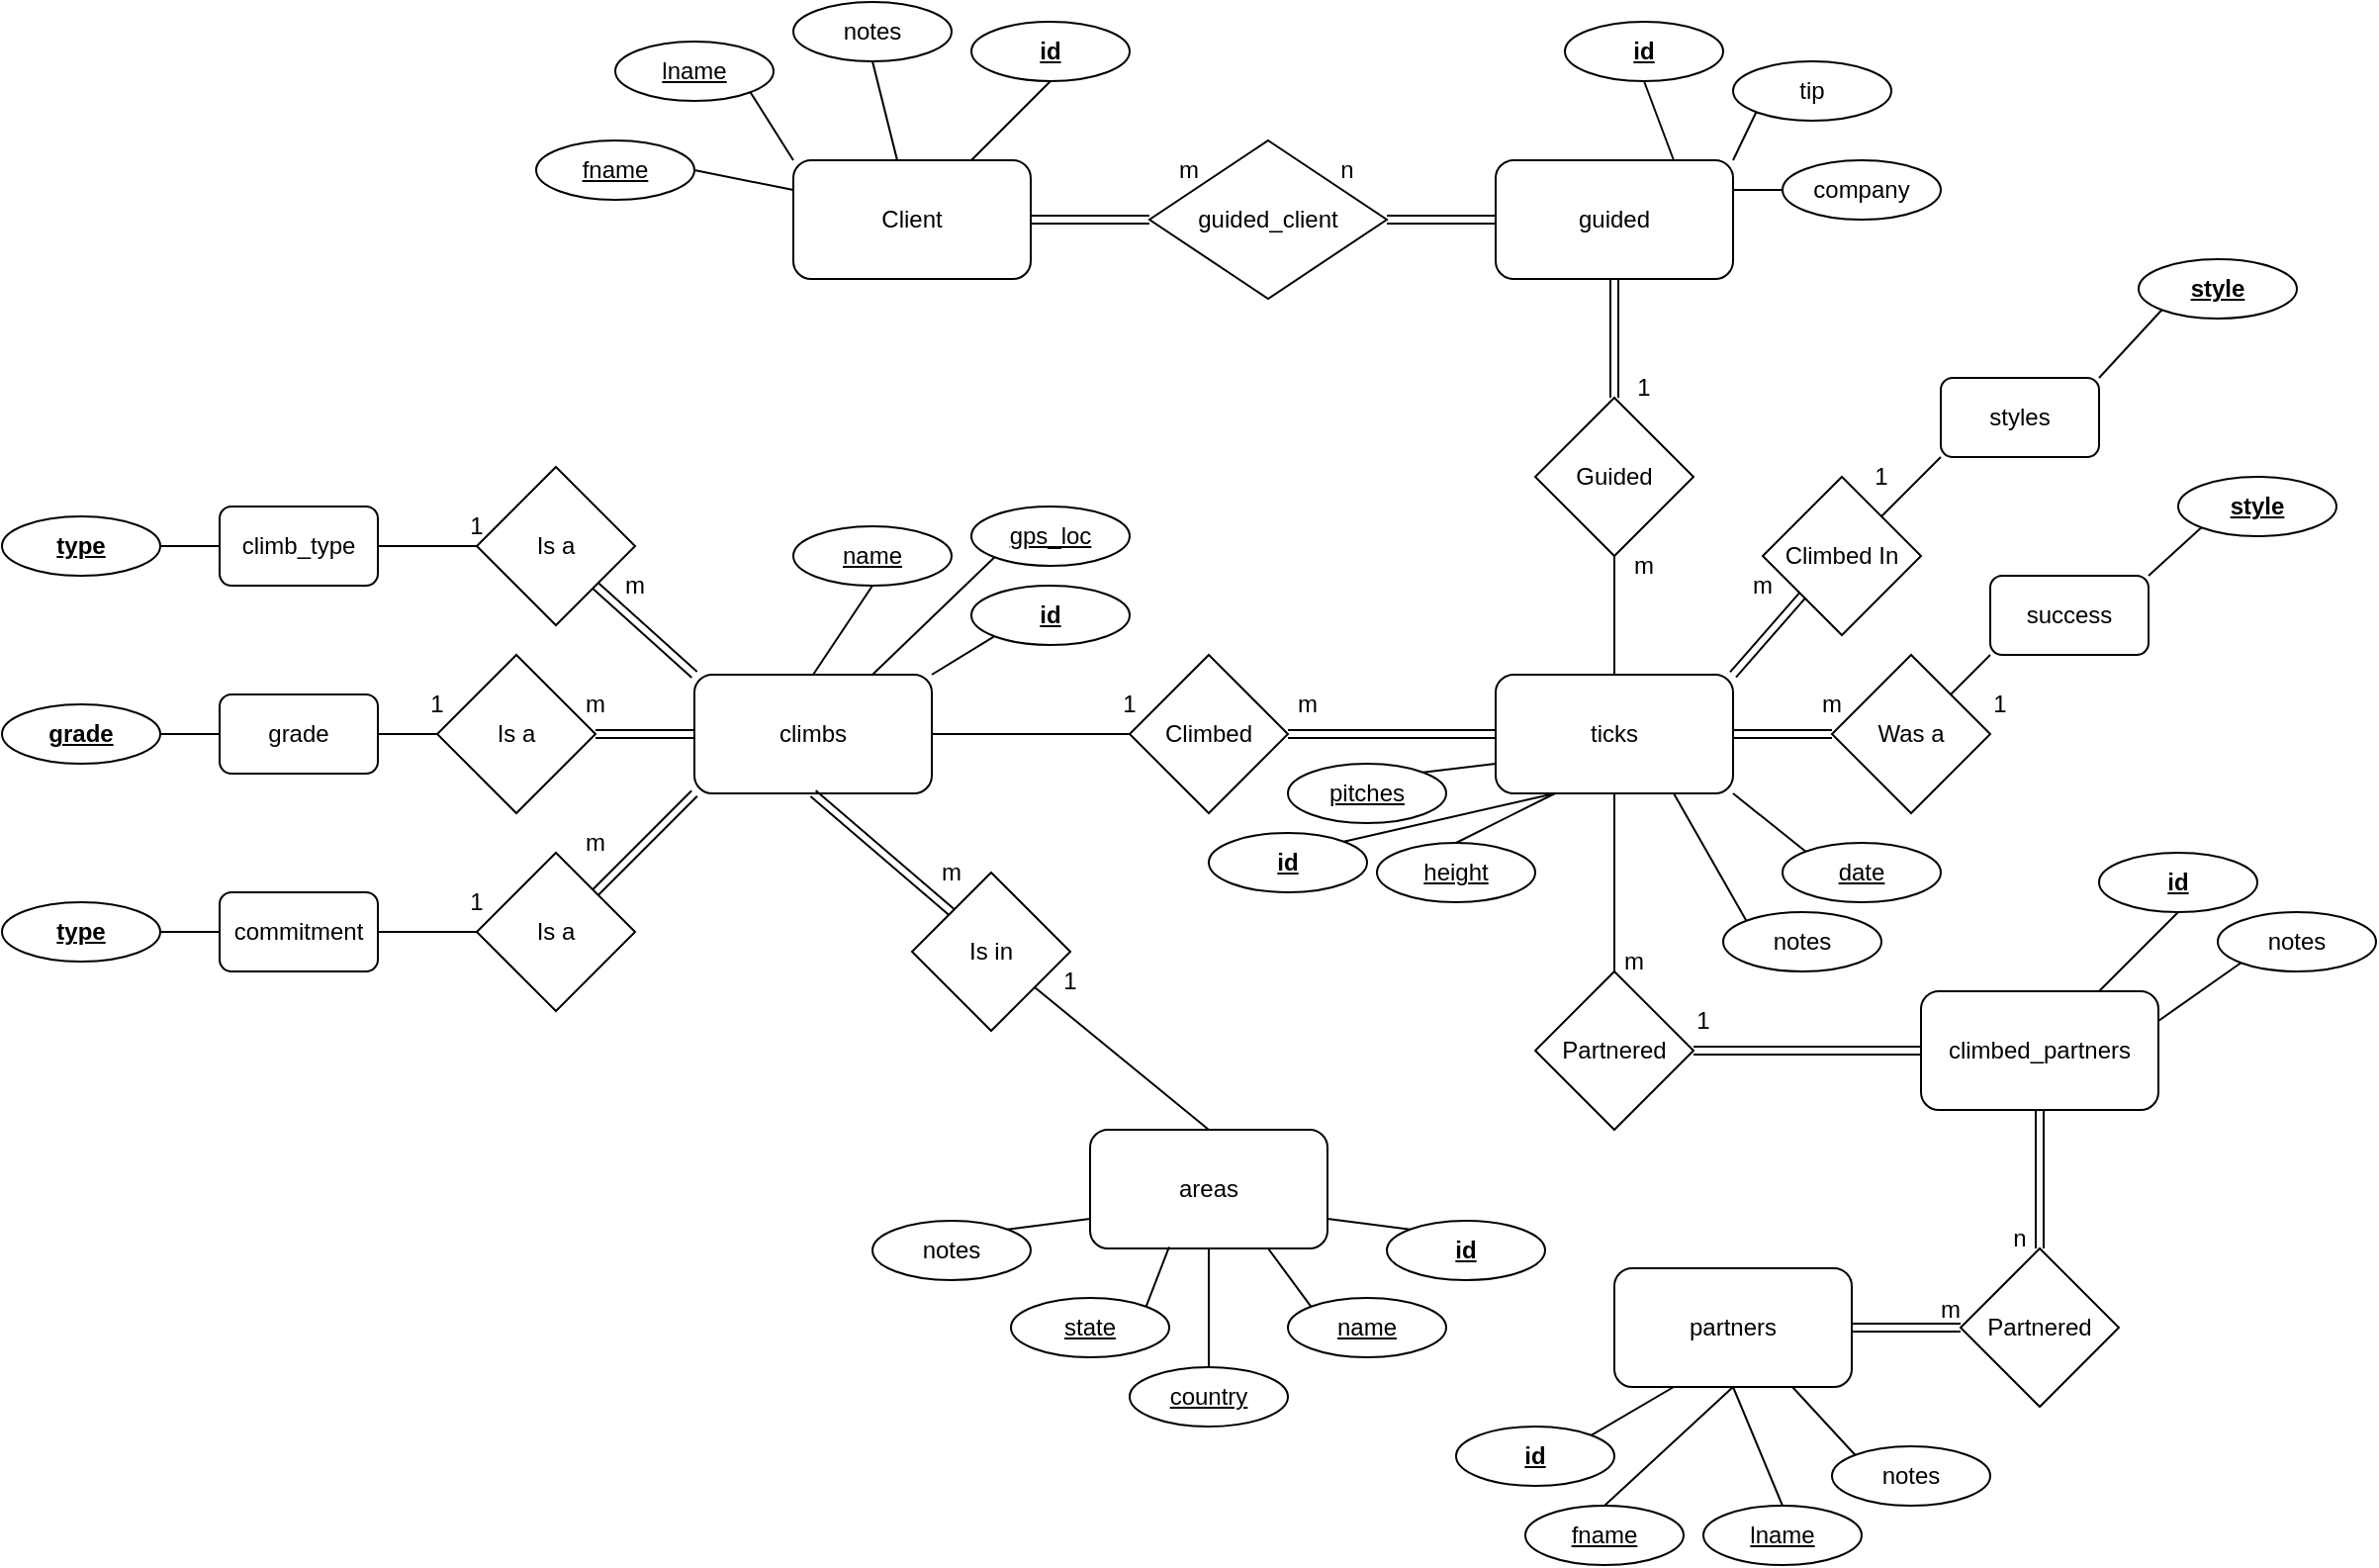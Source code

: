 <mxfile version="26.2.14">
  <diagram name="Page-1" id="pjIAJg9LlEnU3sIg5jWa">
    <mxGraphModel dx="1892" dy="1677" grid="1" gridSize="10" guides="1" tooltips="1" connect="1" arrows="1" fold="1" page="1" pageScale="1" pageWidth="850" pageHeight="1100" math="0" shadow="0">
      <root>
        <mxCell id="0" />
        <mxCell id="1" parent="0" />
        <mxCell id="u381FBx-pdc-xnCqStG9-1" value="ticks" style="rounded=1;whiteSpace=wrap;html=1;" parent="1" vertex="1">
          <mxGeometry x="365" y="220" width="120" height="60" as="geometry" />
        </mxCell>
        <mxCell id="u381FBx-pdc-xnCqStG9-2" value="areas" style="rounded=1;whiteSpace=wrap;html=1;" parent="1" vertex="1">
          <mxGeometry x="160" y="450" width="120" height="60" as="geometry" />
        </mxCell>
        <mxCell id="u381FBx-pdc-xnCqStG9-3" value="climbs" style="rounded=1;whiteSpace=wrap;html=1;" parent="1" vertex="1">
          <mxGeometry x="-40" y="220" width="120" height="60" as="geometry" />
        </mxCell>
        <mxCell id="u381FBx-pdc-xnCqStG9-4" value="Climbed" style="rhombus;whiteSpace=wrap;html=1;" parent="1" vertex="1">
          <mxGeometry x="180" y="210" width="80" height="80" as="geometry" />
        </mxCell>
        <mxCell id="u381FBx-pdc-xnCqStG9-5" value="Is in" style="rhombus;whiteSpace=wrap;html=1;" parent="1" vertex="1">
          <mxGeometry x="70" y="320" width="80" height="80" as="geometry" />
        </mxCell>
        <mxCell id="u381FBx-pdc-xnCqStG9-7" value="" style="endArrow=none;html=1;rounded=0;exitX=1;exitY=0.5;exitDx=0;exitDy=0;entryX=0;entryY=0.5;entryDx=0;entryDy=0;" parent="1" source="u381FBx-pdc-xnCqStG9-3" target="u381FBx-pdc-xnCqStG9-4" edge="1">
          <mxGeometry width="50" height="50" relative="1" as="geometry">
            <mxPoint x="400" y="300" as="sourcePoint" />
            <mxPoint x="450" y="250" as="targetPoint" />
          </mxGeometry>
        </mxCell>
        <mxCell id="u381FBx-pdc-xnCqStG9-8" value="" style="endArrow=none;html=1;rounded=0;exitX=0.5;exitY=0;exitDx=0;exitDy=0;" parent="1" source="u381FBx-pdc-xnCqStG9-2" target="u381FBx-pdc-xnCqStG9-5" edge="1">
          <mxGeometry width="50" height="50" relative="1" as="geometry">
            <mxPoint x="230" y="460" as="sourcePoint" />
            <mxPoint x="315" y="390" as="targetPoint" />
          </mxGeometry>
        </mxCell>
        <mxCell id="u381FBx-pdc-xnCqStG9-10" value="&lt;u style=&quot;&quot;&gt;name&lt;/u&gt;" style="ellipse;whiteSpace=wrap;html=1;fontStyle=0" parent="1" vertex="1">
          <mxGeometry x="10" y="145" width="80" height="30" as="geometry" />
        </mxCell>
        <mxCell id="u381FBx-pdc-xnCqStG9-12" value="&lt;u&gt;height&lt;/u&gt;" style="ellipse;whiteSpace=wrap;html=1;" parent="1" vertex="1">
          <mxGeometry x="305" y="305" width="80" height="30" as="geometry" />
        </mxCell>
        <mxCell id="u381FBx-pdc-xnCqStG9-14" value="&lt;u&gt;gps_loc&lt;/u&gt;" style="ellipse;whiteSpace=wrap;html=1;" parent="1" vertex="1">
          <mxGeometry x="100" y="135" width="80" height="30" as="geometry" />
        </mxCell>
        <mxCell id="u381FBx-pdc-xnCqStG9-15" value="&lt;u&gt;state&lt;/u&gt;" style="ellipse;whiteSpace=wrap;html=1;" parent="1" vertex="1">
          <mxGeometry x="120" y="535" width="80" height="30" as="geometry" />
        </mxCell>
        <mxCell id="u381FBx-pdc-xnCqStG9-16" value="&lt;u&gt;country&lt;/u&gt;" style="ellipse;whiteSpace=wrap;html=1;" parent="1" vertex="1">
          <mxGeometry x="180" y="570" width="80" height="30" as="geometry" />
        </mxCell>
        <mxCell id="u381FBx-pdc-xnCqStG9-18" value="&lt;u&gt;date&lt;/u&gt;" style="ellipse;whiteSpace=wrap;html=1;" parent="1" vertex="1">
          <mxGeometry x="510" y="305" width="80" height="30" as="geometry" />
        </mxCell>
        <mxCell id="u381FBx-pdc-xnCqStG9-19" value="notes" style="ellipse;whiteSpace=wrap;html=1;" parent="1" vertex="1">
          <mxGeometry x="480" y="340" width="80" height="30" as="geometry" />
        </mxCell>
        <mxCell id="u381FBx-pdc-xnCqStG9-22" value="" style="endArrow=none;html=1;rounded=0;entryX=0.5;entryY=0;entryDx=0;entryDy=0;exitX=0.5;exitY=1;exitDx=0;exitDy=0;" parent="1" source="u381FBx-pdc-xnCqStG9-2" target="u381FBx-pdc-xnCqStG9-16" edge="1">
          <mxGeometry width="50" height="50" relative="1" as="geometry">
            <mxPoint x="290" y="370" as="sourcePoint" />
            <mxPoint x="340" y="320" as="targetPoint" />
          </mxGeometry>
        </mxCell>
        <mxCell id="u381FBx-pdc-xnCqStG9-23" value="" style="endArrow=none;html=1;rounded=0;entryX=0.333;entryY=0.987;entryDx=0;entryDy=0;exitX=1;exitY=0;exitDx=0;exitDy=0;entryPerimeter=0;" parent="1" source="u381FBx-pdc-xnCqStG9-15" target="u381FBx-pdc-xnCqStG9-2" edge="1">
          <mxGeometry width="50" height="50" relative="1" as="geometry">
            <mxPoint x="290" y="370" as="sourcePoint" />
            <mxPoint x="340" y="320" as="targetPoint" />
          </mxGeometry>
        </mxCell>
        <mxCell id="u381FBx-pdc-xnCqStG9-24" value="" style="endArrow=none;html=1;rounded=0;entryX=0.75;entryY=0;entryDx=0;entryDy=0;exitX=0;exitY=1;exitDx=0;exitDy=0;" parent="1" source="u381FBx-pdc-xnCqStG9-14" target="u381FBx-pdc-xnCqStG9-3" edge="1">
          <mxGeometry width="50" height="50" relative="1" as="geometry">
            <mxPoint x="290" y="370" as="sourcePoint" />
            <mxPoint x="340" y="320" as="targetPoint" />
          </mxGeometry>
        </mxCell>
        <mxCell id="u381FBx-pdc-xnCqStG9-25" value="" style="endArrow=none;html=1;rounded=0;entryX=0.5;entryY=0;entryDx=0;entryDy=0;exitX=0.25;exitY=1;exitDx=0;exitDy=0;" parent="1" source="u381FBx-pdc-xnCqStG9-1" target="u381FBx-pdc-xnCqStG9-12" edge="1">
          <mxGeometry width="50" height="50" relative="1" as="geometry">
            <mxPoint x="290" y="370" as="sourcePoint" />
            <mxPoint x="340" y="320" as="targetPoint" />
          </mxGeometry>
        </mxCell>
        <mxCell id="u381FBx-pdc-xnCqStG9-27" value="" style="endArrow=none;html=1;rounded=0;entryX=0;entryY=0;entryDx=0;entryDy=0;exitX=0.75;exitY=1;exitDx=0;exitDy=0;" parent="1" source="u381FBx-pdc-xnCqStG9-1" target="u381FBx-pdc-xnCqStG9-19" edge="1">
          <mxGeometry width="50" height="50" relative="1" as="geometry">
            <mxPoint x="480" y="300" as="sourcePoint" />
            <mxPoint x="340" y="320" as="targetPoint" />
          </mxGeometry>
        </mxCell>
        <mxCell id="u381FBx-pdc-xnCqStG9-28" value="" style="endArrow=none;html=1;rounded=0;entryX=0;entryY=0;entryDx=0;entryDy=0;exitX=1;exitY=1;exitDx=0;exitDy=0;" parent="1" source="u381FBx-pdc-xnCqStG9-1" target="u381FBx-pdc-xnCqStG9-18" edge="1">
          <mxGeometry width="50" height="50" relative="1" as="geometry">
            <mxPoint x="290" y="370" as="sourcePoint" />
            <mxPoint x="340" y="320" as="targetPoint" />
          </mxGeometry>
        </mxCell>
        <mxCell id="u381FBx-pdc-xnCqStG9-31" value="" style="endArrow=none;html=1;rounded=0;entryX=0.5;entryY=1;entryDx=0;entryDy=0;exitX=0.5;exitY=0;exitDx=0;exitDy=0;" parent="1" source="u381FBx-pdc-xnCqStG9-3" target="u381FBx-pdc-xnCqStG9-10" edge="1">
          <mxGeometry width="50" height="50" relative="1" as="geometry">
            <mxPoint x="290" y="370" as="sourcePoint" />
            <mxPoint x="340" y="320" as="targetPoint" />
          </mxGeometry>
        </mxCell>
        <mxCell id="mjaT7q6N7JUvEXdUwdz3-1" value="Client" style="rounded=1;whiteSpace=wrap;html=1;" parent="1" vertex="1">
          <mxGeometry x="10" y="-40" width="120" height="60" as="geometry" />
        </mxCell>
        <mxCell id="mjaT7q6N7JUvEXdUwdz3-2" value="Guided" style="rhombus;whiteSpace=wrap;html=1;" parent="1" vertex="1">
          <mxGeometry x="385" y="80" width="80" height="80" as="geometry" />
        </mxCell>
        <mxCell id="mjaT7q6N7JUvEXdUwdz3-4" value="&lt;u&gt;&lt;span style=&quot;font-weight: normal;&quot;&gt;lname&lt;/span&gt;&lt;/u&gt;" style="ellipse;whiteSpace=wrap;html=1;fontStyle=1" parent="1" vertex="1">
          <mxGeometry x="-80" y="-100" width="80" height="30" as="geometry" />
        </mxCell>
        <mxCell id="mjaT7q6N7JUvEXdUwdz3-5" value="&lt;u&gt;fname&lt;/u&gt;" style="ellipse;whiteSpace=wrap;html=1;" parent="1" vertex="1">
          <mxGeometry x="-120" y="-50" width="80" height="30" as="geometry" />
        </mxCell>
        <mxCell id="mjaT7q6N7JUvEXdUwdz3-6" value="notes" style="ellipse;whiteSpace=wrap;html=1;" parent="1" vertex="1">
          <mxGeometry x="10" y="-120" width="80" height="30" as="geometry" />
        </mxCell>
        <mxCell id="mjaT7q6N7JUvEXdUwdz3-7" value="" style="endArrow=none;html=1;rounded=0;entryX=0.5;entryY=1;entryDx=0;entryDy=0;" parent="1" source="mjaT7q6N7JUvEXdUwdz3-1" target="mjaT7q6N7JUvEXdUwdz3-6" edge="1">
          <mxGeometry width="50" height="50" relative="1" as="geometry">
            <mxPoint x="340" y="110" as="sourcePoint" />
            <mxPoint x="390" y="60" as="targetPoint" />
          </mxGeometry>
        </mxCell>
        <mxCell id="mjaT7q6N7JUvEXdUwdz3-8" value="" style="endArrow=none;html=1;rounded=0;entryX=1;entryY=0.5;entryDx=0;entryDy=0;exitX=0;exitY=0.25;exitDx=0;exitDy=0;" parent="1" source="mjaT7q6N7JUvEXdUwdz3-1" target="mjaT7q6N7JUvEXdUwdz3-5" edge="1">
          <mxGeometry width="50" height="50" relative="1" as="geometry">
            <mxPoint x="340" y="110" as="sourcePoint" />
            <mxPoint x="390" y="60" as="targetPoint" />
          </mxGeometry>
        </mxCell>
        <mxCell id="mjaT7q6N7JUvEXdUwdz3-9" value="" style="endArrow=none;html=1;rounded=0;entryX=1;entryY=1;entryDx=0;entryDy=0;exitX=0;exitY=0;exitDx=0;exitDy=0;" parent="1" source="mjaT7q6N7JUvEXdUwdz3-1" target="mjaT7q6N7JUvEXdUwdz3-4" edge="1">
          <mxGeometry width="50" height="50" relative="1" as="geometry">
            <mxPoint x="340" y="110" as="sourcePoint" />
            <mxPoint x="390" y="60" as="targetPoint" />
          </mxGeometry>
        </mxCell>
        <mxCell id="mjaT7q6N7JUvEXdUwdz3-10" value="" style="endArrow=none;html=1;rounded=0;exitX=0.5;exitY=1;exitDx=0;exitDy=0;entryX=0.5;entryY=0;entryDx=0;entryDy=0;" parent="1" source="mjaT7q6N7JUvEXdUwdz3-2" target="u381FBx-pdc-xnCqStG9-1" edge="1">
          <mxGeometry width="50" height="50" relative="1" as="geometry">
            <mxPoint x="270" y="60" as="sourcePoint" />
            <mxPoint x="320" y="110" as="targetPoint" />
          </mxGeometry>
        </mxCell>
        <mxCell id="mjaT7q6N7JUvEXdUwdz3-11" value="" style="shape=link;html=1;rounded=0;exitX=1;exitY=0.5;exitDx=0;exitDy=0;entryX=0;entryY=0.5;entryDx=0;entryDy=0;" parent="1" source="u381FBx-pdc-xnCqStG9-4" target="u381FBx-pdc-xnCqStG9-1" edge="1">
          <mxGeometry width="100" relative="1" as="geometry">
            <mxPoint x="250" y="270" as="sourcePoint" />
            <mxPoint x="350" y="270" as="targetPoint" />
          </mxGeometry>
        </mxCell>
        <mxCell id="mjaT7q6N7JUvEXdUwdz3-13" value="" style="shape=link;html=1;rounded=0;exitX=0.5;exitY=1;exitDx=0;exitDy=0;entryX=0;entryY=0;entryDx=0;entryDy=0;" parent="1" source="u381FBx-pdc-xnCqStG9-3" target="u381FBx-pdc-xnCqStG9-5" edge="1">
          <mxGeometry width="100" relative="1" as="geometry">
            <mxPoint x="270" y="260" as="sourcePoint" />
            <mxPoint x="375" y="260" as="targetPoint" />
          </mxGeometry>
        </mxCell>
        <mxCell id="mjaT7q6N7JUvEXdUwdz3-15" value="tip" style="ellipse;whiteSpace=wrap;html=1;" parent="1" vertex="1">
          <mxGeometry x="485" y="-90" width="80" height="30" as="geometry" />
        </mxCell>
        <mxCell id="mjaT7q6N7JUvEXdUwdz3-16" value="" style="endArrow=none;html=1;rounded=0;entryX=0;entryY=1;entryDx=0;entryDy=0;exitX=1;exitY=0;exitDx=0;exitDy=0;" parent="1" source="TJN2u2GfhKJp5uvYhlMv-1" target="mjaT7q6N7JUvEXdUwdz3-15" edge="1">
          <mxGeometry width="50" height="50" relative="1" as="geometry">
            <mxPoint x="433" y="-15" as="sourcePoint" />
            <mxPoint x="760" y="85" as="targetPoint" />
          </mxGeometry>
        </mxCell>
        <mxCell id="mjaT7q6N7JUvEXdUwdz3-17" value="company" style="ellipse;whiteSpace=wrap;html=1;" parent="1" vertex="1">
          <mxGeometry x="510" y="-40" width="80" height="30" as="geometry" />
        </mxCell>
        <mxCell id="mjaT7q6N7JUvEXdUwdz3-18" value="" style="endArrow=none;html=1;rounded=0;entryX=0;entryY=0.5;entryDx=0;entryDy=0;exitX=1;exitY=0.25;exitDx=0;exitDy=0;" parent="1" source="TJN2u2GfhKJp5uvYhlMv-1" target="mjaT7q6N7JUvEXdUwdz3-17" edge="1">
          <mxGeometry width="50" height="50" relative="1" as="geometry">
            <mxPoint x="450" y="65" as="sourcePoint" />
            <mxPoint x="730" y="35" as="targetPoint" />
          </mxGeometry>
        </mxCell>
        <mxCell id="fCK1g3QAWOQ6e0jzwl2X-3" value="&lt;span style=&quot;font-weight: normal;&quot;&gt;&lt;u&gt;name&lt;/u&gt;&lt;/span&gt;" style="ellipse;whiteSpace=wrap;html=1;fontStyle=1" parent="1" vertex="1">
          <mxGeometry x="260" y="535" width="80" height="30" as="geometry" />
        </mxCell>
        <mxCell id="fCK1g3QAWOQ6e0jzwl2X-4" value="" style="endArrow=none;html=1;rounded=0;entryX=0;entryY=0;entryDx=0;entryDy=0;exitX=0.75;exitY=1;exitDx=0;exitDy=0;" parent="1" source="u381FBx-pdc-xnCqStG9-2" target="fCK1g3QAWOQ6e0jzwl2X-3" edge="1">
          <mxGeometry width="50" height="50" relative="1" as="geometry">
            <mxPoint x="300" y="475" as="sourcePoint" />
            <mxPoint x="420" y="285" as="targetPoint" />
          </mxGeometry>
        </mxCell>
        <mxCell id="fCK1g3QAWOQ6e0jzwl2X-5" value="&lt;u&gt;&lt;b&gt;id&lt;/b&gt;&lt;/u&gt;" style="ellipse;whiteSpace=wrap;html=1;" parent="1" vertex="1">
          <mxGeometry x="220" y="300" width="80" height="30" as="geometry" />
        </mxCell>
        <mxCell id="fCK1g3QAWOQ6e0jzwl2X-6" value="" style="endArrow=none;html=1;rounded=0;entryX=1;entryY=0;entryDx=0;entryDy=0;exitX=0.25;exitY=1;exitDx=0;exitDy=0;" parent="1" source="u381FBx-pdc-xnCqStG9-1" target="fCK1g3QAWOQ6e0jzwl2X-5" edge="1">
          <mxGeometry width="50" height="50" relative="1" as="geometry">
            <mxPoint x="390" y="290" as="sourcePoint" />
            <mxPoint x="245" y="330" as="targetPoint" />
          </mxGeometry>
        </mxCell>
        <mxCell id="fCK1g3QAWOQ6e0jzwl2X-7" value="&lt;u&gt;pitches&lt;/u&gt;" style="ellipse;whiteSpace=wrap;html=1;" parent="1" vertex="1">
          <mxGeometry x="260" y="265" width="80" height="30" as="geometry" />
        </mxCell>
        <mxCell id="fCK1g3QAWOQ6e0jzwl2X-8" value="" style="endArrow=none;html=1;rounded=0;entryX=1;entryY=0;entryDx=0;entryDy=0;exitX=0;exitY=0.75;exitDx=0;exitDy=0;" parent="1" source="u381FBx-pdc-xnCqStG9-1" target="fCK1g3QAWOQ6e0jzwl2X-7" edge="1">
          <mxGeometry width="50" height="50" relative="1" as="geometry">
            <mxPoint x="360" y="350" as="sourcePoint" />
            <mxPoint x="215" y="450" as="targetPoint" />
          </mxGeometry>
        </mxCell>
        <mxCell id="Vq4revZP997IAZp1gWe8-1" value="notes" style="ellipse;whiteSpace=wrap;html=1;" parent="1" vertex="1">
          <mxGeometry x="50" y="496" width="80" height="30" as="geometry" />
        </mxCell>
        <mxCell id="Vq4revZP997IAZp1gWe8-2" value="" style="endArrow=none;html=1;rounded=0;entryX=0;entryY=0.75;entryDx=0;entryDy=0;exitX=1;exitY=0;exitDx=0;exitDy=0;" parent="1" source="Vq4revZP997IAZp1gWe8-1" target="u381FBx-pdc-xnCqStG9-2" edge="1">
          <mxGeometry width="50" height="50" relative="1" as="geometry">
            <mxPoint x="220" y="331" as="sourcePoint" />
            <mxPoint x="130" y="470" as="targetPoint" />
          </mxGeometry>
        </mxCell>
        <mxCell id="DVMkECVBWYwaIGz7BZdw-1" value="&lt;b style=&quot;&quot;&gt;&lt;u&gt;id&lt;/u&gt;&lt;/b&gt;" style="ellipse;whiteSpace=wrap;html=1;" parent="1" vertex="1">
          <mxGeometry x="100" y="-110" width="80" height="30" as="geometry" />
        </mxCell>
        <mxCell id="DVMkECVBWYwaIGz7BZdw-2" value="" style="endArrow=none;html=1;rounded=0;entryX=0.5;entryY=1;entryDx=0;entryDy=0;exitX=0.75;exitY=0;exitDx=0;exitDy=0;" parent="1" source="mjaT7q6N7JUvEXdUwdz3-1" target="DVMkECVBWYwaIGz7BZdw-1" edge="1">
          <mxGeometry width="50" height="50" relative="1" as="geometry">
            <mxPoint x="230" y="-85" as="sourcePoint" />
            <mxPoint x="610" as="targetPoint" />
          </mxGeometry>
        </mxCell>
        <mxCell id="DVMkECVBWYwaIGz7BZdw-3" value="&lt;b&gt;&lt;u&gt;id&lt;/u&gt;&lt;/b&gt;" style="ellipse;whiteSpace=wrap;html=1;" parent="1" vertex="1">
          <mxGeometry x="100" y="175" width="80" height="30" as="geometry" />
        </mxCell>
        <mxCell id="DVMkECVBWYwaIGz7BZdw-4" value="" style="endArrow=none;html=1;rounded=0;entryX=0;entryY=1;entryDx=0;entryDy=0;exitX=1;exitY=0;exitDx=0;exitDy=0;" parent="1" source="u381FBx-pdc-xnCqStG9-3" target="DVMkECVBWYwaIGz7BZdw-3" edge="1">
          <mxGeometry width="50" height="50" relative="1" as="geometry">
            <mxPoint x="103" y="220" as="sourcePoint" />
            <mxPoint x="430" y="320" as="targetPoint" />
          </mxGeometry>
        </mxCell>
        <mxCell id="DVMkECVBWYwaIGz7BZdw-5" value="&lt;u style=&quot;&quot;&gt;id&lt;/u&gt;" style="ellipse;whiteSpace=wrap;html=1;fontStyle=1" parent="1" vertex="1">
          <mxGeometry x="310" y="496" width="80" height="30" as="geometry" />
        </mxCell>
        <mxCell id="DVMkECVBWYwaIGz7BZdw-6" value="" style="endArrow=none;html=1;rounded=0;entryX=0;entryY=0;entryDx=0;entryDy=0;exitX=1;exitY=0.75;exitDx=0;exitDy=0;" parent="1" source="u381FBx-pdc-xnCqStG9-2" target="DVMkECVBWYwaIGz7BZdw-5" edge="1">
          <mxGeometry width="50" height="50" relative="1" as="geometry">
            <mxPoint x="300" y="471" as="sourcePoint" />
            <mxPoint x="470" y="246" as="targetPoint" />
          </mxGeometry>
        </mxCell>
        <mxCell id="DVMkECVBWYwaIGz7BZdw-7" value="Climbed In" style="rhombus;whiteSpace=wrap;html=1;" parent="1" vertex="1">
          <mxGeometry x="500" y="120" width="80" height="80" as="geometry" />
        </mxCell>
        <mxCell id="DVMkECVBWYwaIGz7BZdw-8" value="" style="shape=link;html=1;rounded=0;entryX=1;entryY=0;entryDx=0;entryDy=0;exitX=0;exitY=1;exitDx=0;exitDy=0;" parent="1" source="DVMkECVBWYwaIGz7BZdw-7" target="u381FBx-pdc-xnCqStG9-1" edge="1">
          <mxGeometry width="100" relative="1" as="geometry">
            <mxPoint x="300" y="290" as="sourcePoint" />
            <mxPoint x="400" y="290" as="targetPoint" />
          </mxGeometry>
        </mxCell>
        <mxCell id="DVMkECVBWYwaIGz7BZdw-9" value="styles" style="rounded=1;whiteSpace=wrap;html=1;" parent="1" vertex="1">
          <mxGeometry x="590" y="70" width="80" height="40" as="geometry" />
        </mxCell>
        <mxCell id="DVMkECVBWYwaIGz7BZdw-10" value="" style="endArrow=none;html=1;rounded=0;exitX=1;exitY=0;exitDx=0;exitDy=0;entryX=0;entryY=1;entryDx=0;entryDy=0;" parent="1" source="DVMkECVBWYwaIGz7BZdw-7" target="DVMkECVBWYwaIGz7BZdw-9" edge="1">
          <mxGeometry width="50" height="50" relative="1" as="geometry">
            <mxPoint x="550" y="110" as="sourcePoint" />
            <mxPoint x="600" y="60" as="targetPoint" />
          </mxGeometry>
        </mxCell>
        <mxCell id="DVMkECVBWYwaIGz7BZdw-11" value="&lt;b&gt;&lt;u&gt;style&lt;/u&gt;&lt;/b&gt;" style="ellipse;whiteSpace=wrap;html=1;" parent="1" vertex="1">
          <mxGeometry x="690" y="10" width="80" height="30" as="geometry" />
        </mxCell>
        <mxCell id="DVMkECVBWYwaIGz7BZdw-12" value="" style="endArrow=none;html=1;rounded=0;entryX=0;entryY=1;entryDx=0;entryDy=0;exitX=0.75;exitY=0;exitDx=0;exitDy=0;" parent="1" target="DVMkECVBWYwaIGz7BZdw-11" edge="1">
          <mxGeometry width="50" height="50" relative="1" as="geometry">
            <mxPoint x="670" y="70" as="sourcePoint" />
            <mxPoint x="1180" y="110" as="targetPoint" />
          </mxGeometry>
        </mxCell>
        <mxCell id="DVMkECVBWYwaIGz7BZdw-13" value="Was a" style="rhombus;whiteSpace=wrap;html=1;" parent="1" vertex="1">
          <mxGeometry x="535" y="210" width="80" height="80" as="geometry" />
        </mxCell>
        <mxCell id="DVMkECVBWYwaIGz7BZdw-14" value="" style="shape=link;html=1;rounded=0;entryX=1;entryY=0.5;entryDx=0;entryDy=0;exitX=0;exitY=0.5;exitDx=0;exitDy=0;" parent="1" source="DVMkECVBWYwaIGz7BZdw-13" target="u381FBx-pdc-xnCqStG9-1" edge="1">
          <mxGeometry width="100" relative="1" as="geometry">
            <mxPoint x="335" y="380" as="sourcePoint" />
            <mxPoint x="520" y="310" as="targetPoint" />
          </mxGeometry>
        </mxCell>
        <mxCell id="DVMkECVBWYwaIGz7BZdw-15" value="success" style="rounded=1;whiteSpace=wrap;html=1;" parent="1" vertex="1">
          <mxGeometry x="615" y="170" width="80" height="40" as="geometry" />
        </mxCell>
        <mxCell id="DVMkECVBWYwaIGz7BZdw-16" value="" style="endArrow=none;html=1;rounded=0;exitX=1;exitY=0;exitDx=0;exitDy=0;entryX=0;entryY=1;entryDx=0;entryDy=0;" parent="1" source="DVMkECVBWYwaIGz7BZdw-13" target="DVMkECVBWYwaIGz7BZdw-15" edge="1">
          <mxGeometry width="50" height="50" relative="1" as="geometry">
            <mxPoint x="585" y="200" as="sourcePoint" />
            <mxPoint x="635" y="150" as="targetPoint" />
          </mxGeometry>
        </mxCell>
        <mxCell id="DVMkECVBWYwaIGz7BZdw-17" value="&lt;b&gt;&lt;u&gt;style&lt;/u&gt;&lt;/b&gt;" style="ellipse;whiteSpace=wrap;html=1;" parent="1" vertex="1">
          <mxGeometry x="710" y="120" width="80" height="30" as="geometry" />
        </mxCell>
        <mxCell id="DVMkECVBWYwaIGz7BZdw-18" value="" style="endArrow=none;html=1;rounded=0;entryX=0;entryY=1;entryDx=0;entryDy=0;exitX=1;exitY=0;exitDx=0;exitDy=0;" parent="1" source="DVMkECVBWYwaIGz7BZdw-15" target="DVMkECVBWYwaIGz7BZdw-17" edge="1">
          <mxGeometry width="50" height="50" relative="1" as="geometry">
            <mxPoint x="705" y="160" as="sourcePoint" />
            <mxPoint x="1215" y="200" as="targetPoint" />
          </mxGeometry>
        </mxCell>
        <mxCell id="DVMkECVBWYwaIGz7BZdw-19" value="Is a" style="rhombus;whiteSpace=wrap;html=1;" parent="1" vertex="1">
          <mxGeometry x="-170" y="210" width="80" height="80" as="geometry" />
        </mxCell>
        <mxCell id="DVMkECVBWYwaIGz7BZdw-20" value="" style="shape=link;html=1;rounded=0;exitX=1;exitY=0.5;exitDx=0;exitDy=0;entryX=0;entryY=0.5;entryDx=0;entryDy=0;" parent="1" source="DVMkECVBWYwaIGz7BZdw-19" target="u381FBx-pdc-xnCqStG9-3" edge="1">
          <mxGeometry width="100" relative="1" as="geometry">
            <mxPoint x="130" y="230" as="sourcePoint" />
            <mxPoint x="-30" y="250" as="targetPoint" />
          </mxGeometry>
        </mxCell>
        <mxCell id="DVMkECVBWYwaIGz7BZdw-21" value="grade" style="rounded=1;whiteSpace=wrap;html=1;" parent="1" vertex="1">
          <mxGeometry x="-280" y="230" width="80" height="40" as="geometry" />
        </mxCell>
        <mxCell id="DVMkECVBWYwaIGz7BZdw-23" value="" style="endArrow=none;html=1;rounded=0;entryX=1;entryY=0.5;entryDx=0;entryDy=0;exitX=0;exitY=0.5;exitDx=0;exitDy=0;" parent="1" source="DVMkECVBWYwaIGz7BZdw-21" target="DVMkECVBWYwaIGz7BZdw-26" edge="1">
          <mxGeometry width="50" height="50" relative="1" as="geometry">
            <mxPoint x="160" y="260" as="sourcePoint" />
            <mxPoint x="210" y="210" as="targetPoint" />
          </mxGeometry>
        </mxCell>
        <mxCell id="DVMkECVBWYwaIGz7BZdw-24" value="" style="endArrow=none;html=1;rounded=0;entryX=1;entryY=0.5;entryDx=0;entryDy=0;exitX=0;exitY=0.5;exitDx=0;exitDy=0;" parent="1" source="DVMkECVBWYwaIGz7BZdw-19" target="DVMkECVBWYwaIGz7BZdw-21" edge="1">
          <mxGeometry width="50" height="50" relative="1" as="geometry">
            <mxPoint x="-240" y="370" as="sourcePoint" />
            <mxPoint x="-190" y="320" as="targetPoint" />
          </mxGeometry>
        </mxCell>
        <mxCell id="DVMkECVBWYwaIGz7BZdw-26" value="&lt;u&gt;&lt;b&gt;grade&lt;/b&gt;&lt;/u&gt;" style="ellipse;whiteSpace=wrap;html=1;" parent="1" vertex="1">
          <mxGeometry x="-390" y="235" width="80" height="30" as="geometry" />
        </mxCell>
        <mxCell id="DVMkECVBWYwaIGz7BZdw-27" value="Is a" style="rhombus;whiteSpace=wrap;html=1;" parent="1" vertex="1">
          <mxGeometry x="-150" y="310" width="80" height="80" as="geometry" />
        </mxCell>
        <mxCell id="DVMkECVBWYwaIGz7BZdw-28" value="" style="shape=link;html=1;rounded=0;exitX=0;exitY=1;exitDx=0;exitDy=0;entryX=1;entryY=0;entryDx=0;entryDy=0;" parent="1" source="u381FBx-pdc-xnCqStG9-3" target="DVMkECVBWYwaIGz7BZdw-27" edge="1">
          <mxGeometry width="100" relative="1" as="geometry">
            <mxPoint x="20" y="230" as="sourcePoint" />
            <mxPoint x="120" y="230" as="targetPoint" />
          </mxGeometry>
        </mxCell>
        <mxCell id="DVMkECVBWYwaIGz7BZdw-29" value="commitment" style="rounded=1;whiteSpace=wrap;html=1;" parent="1" vertex="1">
          <mxGeometry x="-280" y="330" width="80" height="40" as="geometry" />
        </mxCell>
        <mxCell id="DVMkECVBWYwaIGz7BZdw-30" value="" style="endArrow=none;html=1;rounded=0;entryX=1;entryY=0.5;entryDx=0;entryDy=0;exitX=0;exitY=0.5;exitDx=0;exitDy=0;" parent="1" source="DVMkECVBWYwaIGz7BZdw-29" target="DVMkECVBWYwaIGz7BZdw-32" edge="1">
          <mxGeometry width="50" height="50" relative="1" as="geometry">
            <mxPoint x="160" y="360" as="sourcePoint" />
            <mxPoint x="210" y="310" as="targetPoint" />
          </mxGeometry>
        </mxCell>
        <mxCell id="DVMkECVBWYwaIGz7BZdw-31" value="" style="endArrow=none;html=1;rounded=0;entryX=1;entryY=0.5;entryDx=0;entryDy=0;exitX=0;exitY=0.5;exitDx=0;exitDy=0;" parent="1" source="DVMkECVBWYwaIGz7BZdw-27" target="DVMkECVBWYwaIGz7BZdw-29" edge="1">
          <mxGeometry width="50" height="50" relative="1" as="geometry">
            <mxPoint x="-160" y="350" as="sourcePoint" />
            <mxPoint x="-180" y="420" as="targetPoint" />
          </mxGeometry>
        </mxCell>
        <mxCell id="DVMkECVBWYwaIGz7BZdw-32" value="&lt;u&gt;&lt;b&gt;type&lt;/b&gt;&lt;/u&gt;" style="ellipse;whiteSpace=wrap;html=1;" parent="1" vertex="1">
          <mxGeometry x="-390" y="335" width="80" height="30" as="geometry" />
        </mxCell>
        <mxCell id="DVMkECVBWYwaIGz7BZdw-33" value="Is a" style="rhombus;whiteSpace=wrap;html=1;" parent="1" vertex="1">
          <mxGeometry x="-150" y="115" width="80" height="80" as="geometry" />
        </mxCell>
        <mxCell id="DVMkECVBWYwaIGz7BZdw-34" value="climb_type" style="rounded=1;whiteSpace=wrap;html=1;" parent="1" vertex="1">
          <mxGeometry x="-280" y="135" width="80" height="40" as="geometry" />
        </mxCell>
        <mxCell id="DVMkECVBWYwaIGz7BZdw-35" value="" style="endArrow=none;html=1;rounded=0;entryX=1;entryY=0.5;entryDx=0;entryDy=0;exitX=0;exitY=0.5;exitDx=0;exitDy=0;" parent="1" source="DVMkECVBWYwaIGz7BZdw-34" target="DVMkECVBWYwaIGz7BZdw-37" edge="1">
          <mxGeometry width="50" height="50" relative="1" as="geometry">
            <mxPoint x="160" y="165" as="sourcePoint" />
            <mxPoint x="210" y="115" as="targetPoint" />
          </mxGeometry>
        </mxCell>
        <mxCell id="DVMkECVBWYwaIGz7BZdw-36" value="" style="endArrow=none;html=1;rounded=0;entryX=1;entryY=0.5;entryDx=0;entryDy=0;exitX=0;exitY=0.5;exitDx=0;exitDy=0;" parent="1" source="DVMkECVBWYwaIGz7BZdw-33" target="DVMkECVBWYwaIGz7BZdw-34" edge="1">
          <mxGeometry width="50" height="50" relative="1" as="geometry">
            <mxPoint x="-160" y="155" as="sourcePoint" />
            <mxPoint x="-180" y="225" as="targetPoint" />
          </mxGeometry>
        </mxCell>
        <mxCell id="DVMkECVBWYwaIGz7BZdw-37" value="&lt;u&gt;&lt;b&gt;type&lt;/b&gt;&lt;/u&gt;" style="ellipse;whiteSpace=wrap;html=1;" parent="1" vertex="1">
          <mxGeometry x="-390" y="140" width="80" height="30" as="geometry" />
        </mxCell>
        <mxCell id="DVMkECVBWYwaIGz7BZdw-38" value="" style="shape=link;html=1;rounded=0;exitX=1;exitY=1;exitDx=0;exitDy=0;entryX=0;entryY=0;entryDx=0;entryDy=0;" parent="1" source="DVMkECVBWYwaIGz7BZdw-33" target="u381FBx-pdc-xnCqStG9-3" edge="1">
          <mxGeometry width="100" relative="1" as="geometry">
            <mxPoint x="20" y="230" as="sourcePoint" />
            <mxPoint x="120" y="230" as="targetPoint" />
          </mxGeometry>
        </mxCell>
        <mxCell id="TJN2u2GfhKJp5uvYhlMv-1" value="guided" style="rounded=1;whiteSpace=wrap;html=1;" parent="1" vertex="1">
          <mxGeometry x="365" y="-40" width="120" height="60" as="geometry" />
        </mxCell>
        <mxCell id="TJN2u2GfhKJp5uvYhlMv-2" value="" style="shape=link;html=1;rounded=0;fontSize=12;startSize=8;endSize=8;curved=1;entryX=0.5;entryY=1;entryDx=0;entryDy=0;exitX=0.5;exitY=0;exitDx=0;exitDy=0;" parent="1" source="mjaT7q6N7JUvEXdUwdz3-2" target="TJN2u2GfhKJp5uvYhlMv-1" edge="1">
          <mxGeometry width="100" relative="1" as="geometry">
            <mxPoint x="200" y="80" as="sourcePoint" />
            <mxPoint x="300" y="80" as="targetPoint" />
          </mxGeometry>
        </mxCell>
        <mxCell id="TJN2u2GfhKJp5uvYhlMv-3" value="&lt;b&gt;&lt;u&gt;id&lt;/u&gt;&lt;/b&gt;" style="ellipse;whiteSpace=wrap;html=1;" parent="1" vertex="1">
          <mxGeometry x="400" y="-110" width="80" height="30" as="geometry" />
        </mxCell>
        <mxCell id="TJN2u2GfhKJp5uvYhlMv-4" value="" style="endArrow=none;html=1;rounded=0;entryX=0.5;entryY=1;entryDx=0;entryDy=0;exitX=0.75;exitY=0;exitDx=0;exitDy=0;" parent="1" source="TJN2u2GfhKJp5uvYhlMv-1" target="TJN2u2GfhKJp5uvYhlMv-3" edge="1">
          <mxGeometry width="50" height="50" relative="1" as="geometry">
            <mxPoint x="365" y="160" as="sourcePoint" />
            <mxPoint x="720" y="145" as="targetPoint" />
          </mxGeometry>
        </mxCell>
        <mxCell id="TJN2u2GfhKJp5uvYhlMv-5" value="guided_client" style="rhombus;whiteSpace=wrap;html=1;" parent="1" vertex="1">
          <mxGeometry x="190" y="-50" width="120" height="80" as="geometry" />
        </mxCell>
        <mxCell id="TJN2u2GfhKJp5uvYhlMv-7" value="" style="shape=link;html=1;rounded=0;fontSize=12;startSize=8;endSize=8;curved=1;entryX=0;entryY=0.5;entryDx=0;entryDy=0;exitX=1;exitY=0.5;exitDx=0;exitDy=0;" parent="1" source="mjaT7q6N7JUvEXdUwdz3-1" target="TJN2u2GfhKJp5uvYhlMv-5" edge="1">
          <mxGeometry width="100" relative="1" as="geometry">
            <mxPoint x="240" y="80" as="sourcePoint" />
            <mxPoint x="340" y="80" as="targetPoint" />
          </mxGeometry>
        </mxCell>
        <mxCell id="TJN2u2GfhKJp5uvYhlMv-8" value="" style="shape=link;html=1;rounded=0;fontSize=12;startSize=8;endSize=8;curved=1;entryX=0;entryY=0.5;entryDx=0;entryDy=0;exitX=1;exitY=0.5;exitDx=0;exitDy=0;" parent="1" source="TJN2u2GfhKJp5uvYhlMv-5" target="TJN2u2GfhKJp5uvYhlMv-1" edge="1">
          <mxGeometry width="100" relative="1" as="geometry">
            <mxPoint x="240" y="80" as="sourcePoint" />
            <mxPoint x="340" y="80" as="targetPoint" />
          </mxGeometry>
        </mxCell>
        <mxCell id="TJN2u2GfhKJp5uvYhlMv-9" value="m" style="text;html=1;align=center;verticalAlign=middle;whiteSpace=wrap;rounded=0;" parent="1" vertex="1">
          <mxGeometry x="180" y="-50" width="60" height="30" as="geometry" />
        </mxCell>
        <mxCell id="TJN2u2GfhKJp5uvYhlMv-10" value="n" style="text;html=1;align=center;verticalAlign=middle;whiteSpace=wrap;rounded=0;" parent="1" vertex="1">
          <mxGeometry x="260" y="-50" width="60" height="30" as="geometry" />
        </mxCell>
        <mxCell id="TJN2u2GfhKJp5uvYhlMv-11" value="1" style="text;html=1;align=center;verticalAlign=middle;whiteSpace=wrap;rounded=0;" parent="1" vertex="1">
          <mxGeometry x="410" y="60" width="60" height="30" as="geometry" />
        </mxCell>
        <mxCell id="TJN2u2GfhKJp5uvYhlMv-12" value="m" style="text;html=1;align=center;verticalAlign=middle;whiteSpace=wrap;rounded=0;" parent="1" vertex="1">
          <mxGeometry x="410" y="150" width="60" height="30" as="geometry" />
        </mxCell>
        <mxCell id="re_808kjpUthGbcYHgLk-1" value="Partnered" style="rhombus;whiteSpace=wrap;html=1;" vertex="1" parent="1">
          <mxGeometry x="385" y="370" width="80" height="80" as="geometry" />
        </mxCell>
        <mxCell id="re_808kjpUthGbcYHgLk-2" value="" style="endArrow=none;html=1;rounded=0;exitX=0.5;exitY=0;exitDx=0;exitDy=0;entryX=0.5;entryY=1;entryDx=0;entryDy=0;" edge="1" parent="1" source="re_808kjpUthGbcYHgLk-1" target="u381FBx-pdc-xnCqStG9-1">
          <mxGeometry width="50" height="50" relative="1" as="geometry">
            <mxPoint x="435" y="170" as="sourcePoint" />
            <mxPoint x="435" y="230" as="targetPoint" />
          </mxGeometry>
        </mxCell>
        <mxCell id="re_808kjpUthGbcYHgLk-3" value="" style="shape=link;html=1;rounded=0;fontSize=12;startSize=8;endSize=8;curved=1;exitX=1;exitY=0.5;exitDx=0;exitDy=0;entryX=0;entryY=0.5;entryDx=0;entryDy=0;" edge="1" parent="1" source="re_808kjpUthGbcYHgLk-1" target="re_808kjpUthGbcYHgLk-4">
          <mxGeometry width="100" relative="1" as="geometry">
            <mxPoint x="435" y="90" as="sourcePoint" />
            <mxPoint x="600" y="410" as="targetPoint" />
          </mxGeometry>
        </mxCell>
        <mxCell id="re_808kjpUthGbcYHgLk-4" value="climbed_partners" style="rounded=1;whiteSpace=wrap;html=1;" vertex="1" parent="1">
          <mxGeometry x="580" y="380" width="120" height="60" as="geometry" />
        </mxCell>
        <mxCell id="re_808kjpUthGbcYHgLk-5" value="&lt;b&gt;&lt;u&gt;id&lt;/u&gt;&lt;/b&gt;" style="ellipse;whiteSpace=wrap;html=1;" vertex="1" parent="1">
          <mxGeometry x="670" y="310" width="80" height="30" as="geometry" />
        </mxCell>
        <mxCell id="re_808kjpUthGbcYHgLk-6" value="" style="endArrow=none;html=1;rounded=0;entryX=0.5;entryY=1;entryDx=0;entryDy=0;exitX=0.75;exitY=0;exitDx=0;exitDy=0;" edge="1" parent="1" target="re_808kjpUthGbcYHgLk-5" source="re_808kjpUthGbcYHgLk-4">
          <mxGeometry width="50" height="50" relative="1" as="geometry">
            <mxPoint x="680" y="385" as="sourcePoint" />
            <mxPoint x="990" y="565" as="targetPoint" />
          </mxGeometry>
        </mxCell>
        <mxCell id="re_808kjpUthGbcYHgLk-7" value="notes" style="ellipse;whiteSpace=wrap;html=1;" vertex="1" parent="1">
          <mxGeometry x="730" y="340" width="80" height="30" as="geometry" />
        </mxCell>
        <mxCell id="re_808kjpUthGbcYHgLk-8" value="" style="endArrow=none;html=1;rounded=0;entryX=0;entryY=1;entryDx=0;entryDy=0;exitX=1;exitY=0.25;exitDx=0;exitDy=0;" edge="1" parent="1" target="re_808kjpUthGbcYHgLk-7" source="re_808kjpUthGbcYHgLk-4">
          <mxGeometry width="50" height="50" relative="1" as="geometry">
            <mxPoint x="730" y="410" as="sourcePoint" />
            <mxPoint x="1050" y="595" as="targetPoint" />
          </mxGeometry>
        </mxCell>
        <mxCell id="re_808kjpUthGbcYHgLk-9" value="partners" style="rounded=1;whiteSpace=wrap;html=1;" vertex="1" parent="1">
          <mxGeometry x="425" y="520" width="120" height="60" as="geometry" />
        </mxCell>
        <mxCell id="re_808kjpUthGbcYHgLk-10" value="Partnered" style="rhombus;whiteSpace=wrap;html=1;snapToPoint=0;" vertex="1" parent="1">
          <mxGeometry x="600" y="510" width="80" height="80" as="geometry" />
        </mxCell>
        <mxCell id="re_808kjpUthGbcYHgLk-11" value="" style="shape=link;html=1;rounded=0;fontSize=12;startSize=8;endSize=8;curved=1;exitX=0.5;exitY=0;exitDx=0;exitDy=0;entryX=0.5;entryY=1;entryDx=0;entryDy=0;" edge="1" parent="1" source="re_808kjpUthGbcYHgLk-10" target="re_808kjpUthGbcYHgLk-4">
          <mxGeometry width="100" relative="1" as="geometry">
            <mxPoint x="475" y="420" as="sourcePoint" />
            <mxPoint x="590" y="420" as="targetPoint" />
          </mxGeometry>
        </mxCell>
        <mxCell id="re_808kjpUthGbcYHgLk-12" value="" style="shape=link;html=1;rounded=0;fontSize=12;startSize=8;endSize=8;curved=1;exitX=1;exitY=0.5;exitDx=0;exitDy=0;entryX=0;entryY=0.5;entryDx=0;entryDy=0;" edge="1" parent="1" source="re_808kjpUthGbcYHgLk-9" target="re_808kjpUthGbcYHgLk-10">
          <mxGeometry width="100" relative="1" as="geometry">
            <mxPoint x="485" y="430" as="sourcePoint" />
            <mxPoint x="500" y="520" as="targetPoint" />
          </mxGeometry>
        </mxCell>
        <mxCell id="re_808kjpUthGbcYHgLk-13" value="&lt;b&gt;&lt;u&gt;id&lt;/u&gt;&lt;/b&gt;" style="ellipse;whiteSpace=wrap;html=1;" vertex="1" parent="1">
          <mxGeometry x="345" y="600" width="80" height="30" as="geometry" />
        </mxCell>
        <mxCell id="re_808kjpUthGbcYHgLk-14" value="" style="endArrow=none;html=1;rounded=0;entryX=1;entryY=0;entryDx=0;entryDy=0;exitX=0.25;exitY=1;exitDx=0;exitDy=0;" edge="1" parent="1" target="re_808kjpUthGbcYHgLk-13" source="re_808kjpUthGbcYHgLk-9">
          <mxGeometry width="50" height="50" relative="1" as="geometry">
            <mxPoint x="345" y="670" as="sourcePoint" />
            <mxPoint x="665" y="855" as="targetPoint" />
          </mxGeometry>
        </mxCell>
        <mxCell id="re_808kjpUthGbcYHgLk-15" value="&lt;u&gt;fname&lt;/u&gt;" style="ellipse;whiteSpace=wrap;html=1;" vertex="1" parent="1">
          <mxGeometry x="380" y="640" width="80" height="30" as="geometry" />
        </mxCell>
        <mxCell id="re_808kjpUthGbcYHgLk-16" value="" style="endArrow=none;html=1;rounded=0;entryX=0.5;entryY=0;entryDx=0;entryDy=0;exitX=0.5;exitY=1;exitDx=0;exitDy=0;" edge="1" parent="1" target="re_808kjpUthGbcYHgLk-15" source="re_808kjpUthGbcYHgLk-9">
          <mxGeometry width="50" height="50" relative="1" as="geometry">
            <mxPoint x="435" y="590" as="sourcePoint" />
            <mxPoint x="675" y="865" as="targetPoint" />
          </mxGeometry>
        </mxCell>
        <mxCell id="re_808kjpUthGbcYHgLk-17" value="&lt;u style=&quot;&quot;&gt;lname&lt;/u&gt;" style="ellipse;whiteSpace=wrap;html=1;" vertex="1" parent="1">
          <mxGeometry x="470" y="640" width="80" height="30" as="geometry" />
        </mxCell>
        <mxCell id="re_808kjpUthGbcYHgLk-18" value="" style="endArrow=none;html=1;rounded=0;entryX=0.5;entryY=0;entryDx=0;entryDy=0;exitX=0.5;exitY=1;exitDx=0;exitDy=0;" edge="1" parent="1" target="re_808kjpUthGbcYHgLk-17" source="re_808kjpUthGbcYHgLk-9">
          <mxGeometry width="50" height="50" relative="1" as="geometry">
            <mxPoint x="445" y="600" as="sourcePoint" />
            <mxPoint x="685" y="875" as="targetPoint" />
          </mxGeometry>
        </mxCell>
        <mxCell id="re_808kjpUthGbcYHgLk-19" value="notes" style="ellipse;whiteSpace=wrap;html=1;" vertex="1" parent="1">
          <mxGeometry x="535" y="610" width="80" height="30" as="geometry" />
        </mxCell>
        <mxCell id="re_808kjpUthGbcYHgLk-20" value="" style="endArrow=none;html=1;rounded=0;entryX=0;entryY=0;entryDx=0;entryDy=0;exitX=0.75;exitY=1;exitDx=0;exitDy=0;" edge="1" parent="1" target="re_808kjpUthGbcYHgLk-19" source="re_808kjpUthGbcYHgLk-9">
          <mxGeometry width="50" height="50" relative="1" as="geometry">
            <mxPoint x="615" y="590" as="sourcePoint" />
            <mxPoint x="855" y="865" as="targetPoint" />
          </mxGeometry>
        </mxCell>
        <mxCell id="re_808kjpUthGbcYHgLk-21" value="1" style="text;html=1;align=center;verticalAlign=middle;whiteSpace=wrap;rounded=0;" vertex="1" parent="1">
          <mxGeometry x="530" y="105" width="60" height="30" as="geometry" />
        </mxCell>
        <mxCell id="re_808kjpUthGbcYHgLk-25" value="m" style="text;html=1;align=center;verticalAlign=middle;whiteSpace=wrap;rounded=0;" vertex="1" parent="1">
          <mxGeometry x="470" y="160" width="60" height="30" as="geometry" />
        </mxCell>
        <mxCell id="re_808kjpUthGbcYHgLk-26" value="1" style="text;html=1;align=center;verticalAlign=middle;whiteSpace=wrap;rounded=0;" vertex="1" parent="1">
          <mxGeometry x="590" y="220" width="60" height="30" as="geometry" />
        </mxCell>
        <mxCell id="re_808kjpUthGbcYHgLk-33" value="m" style="text;html=1;align=center;verticalAlign=middle;whiteSpace=wrap;rounded=0;" vertex="1" parent="1">
          <mxGeometry x="505" y="220" width="60" height="30" as="geometry" />
        </mxCell>
        <mxCell id="re_808kjpUthGbcYHgLk-34" value="1" style="text;html=1;align=center;verticalAlign=middle;whiteSpace=wrap;rounded=0;" vertex="1" parent="1">
          <mxGeometry x="440" y="380" width="60" height="30" as="geometry" />
        </mxCell>
        <mxCell id="re_808kjpUthGbcYHgLk-35" value="m" style="text;html=1;align=center;verticalAlign=middle;whiteSpace=wrap;rounded=0;" vertex="1" parent="1">
          <mxGeometry x="405" y="350" width="60" height="30" as="geometry" />
        </mxCell>
        <mxCell id="re_808kjpUthGbcYHgLk-36" value="m" style="text;html=1;align=center;verticalAlign=middle;whiteSpace=wrap;rounded=0;" vertex="1" parent="1">
          <mxGeometry x="565" y="526" width="60" height="30" as="geometry" />
        </mxCell>
        <mxCell id="re_808kjpUthGbcYHgLk-37" value="n" style="text;html=1;align=center;verticalAlign=middle;whiteSpace=wrap;rounded=0;" vertex="1" parent="1">
          <mxGeometry x="600" y="490" width="60" height="30" as="geometry" />
        </mxCell>
        <mxCell id="re_808kjpUthGbcYHgLk-38" value="1" style="text;html=1;align=center;verticalAlign=middle;whiteSpace=wrap;rounded=0;" vertex="1" parent="1">
          <mxGeometry x="150" y="220" width="60" height="30" as="geometry" />
        </mxCell>
        <mxCell id="re_808kjpUthGbcYHgLk-39" value="m" style="text;html=1;align=center;verticalAlign=middle;whiteSpace=wrap;rounded=0;" vertex="1" parent="1">
          <mxGeometry x="240" y="220" width="60" height="30" as="geometry" />
        </mxCell>
        <mxCell id="re_808kjpUthGbcYHgLk-40" value="1" style="text;html=1;align=center;verticalAlign=middle;whiteSpace=wrap;rounded=0;" vertex="1" parent="1">
          <mxGeometry x="-180" y="130" width="60" height="30" as="geometry" />
        </mxCell>
        <mxCell id="re_808kjpUthGbcYHgLk-42" value="1" style="text;html=1;align=center;verticalAlign=middle;whiteSpace=wrap;rounded=0;" vertex="1" parent="1">
          <mxGeometry x="-180" y="320" width="60" height="30" as="geometry" />
        </mxCell>
        <mxCell id="re_808kjpUthGbcYHgLk-43" value="1" style="text;html=1;align=center;verticalAlign=middle;whiteSpace=wrap;rounded=0;" vertex="1" parent="1">
          <mxGeometry x="-200" y="220" width="60" height="30" as="geometry" />
        </mxCell>
        <mxCell id="re_808kjpUthGbcYHgLk-44" value="m" style="text;html=1;align=center;verticalAlign=middle;whiteSpace=wrap;rounded=0;" vertex="1" parent="1">
          <mxGeometry x="-100" y="160" width="60" height="30" as="geometry" />
        </mxCell>
        <mxCell id="re_808kjpUthGbcYHgLk-45" value="m" style="text;html=1;align=center;verticalAlign=middle;whiteSpace=wrap;rounded=0;" vertex="1" parent="1">
          <mxGeometry x="-120" y="290" width="60" height="30" as="geometry" />
        </mxCell>
        <mxCell id="re_808kjpUthGbcYHgLk-46" value="m" style="text;html=1;align=center;verticalAlign=middle;whiteSpace=wrap;rounded=0;" vertex="1" parent="1">
          <mxGeometry x="-120" y="220" width="60" height="30" as="geometry" />
        </mxCell>
        <mxCell id="re_808kjpUthGbcYHgLk-47" value="1" style="text;html=1;align=center;verticalAlign=middle;whiteSpace=wrap;rounded=0;" vertex="1" parent="1">
          <mxGeometry x="120" y="360" width="60" height="30" as="geometry" />
        </mxCell>
        <mxCell id="re_808kjpUthGbcYHgLk-48" value="m" style="text;html=1;align=center;verticalAlign=middle;whiteSpace=wrap;rounded=0;" vertex="1" parent="1">
          <mxGeometry x="60" y="305" width="60" height="30" as="geometry" />
        </mxCell>
      </root>
    </mxGraphModel>
  </diagram>
</mxfile>

